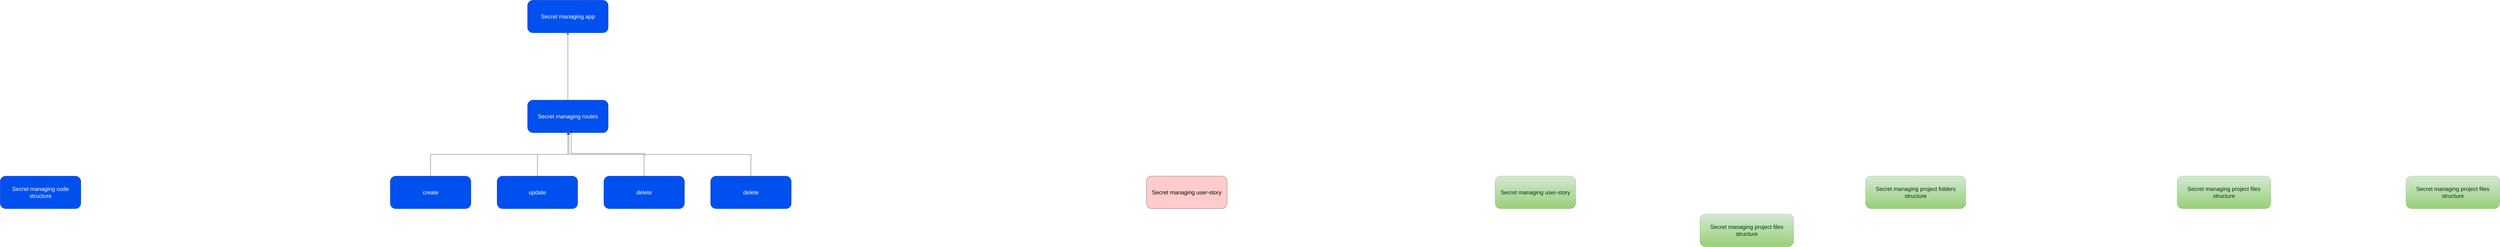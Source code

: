 <mxfile version="26.0.16">
  <diagram name="Page-1" id="yRqzTYOTjfUKaQn82znz">
    <mxGraphModel dx="4416" dy="1911" grid="1" gridSize="10" guides="1" tooltips="1" connect="1" arrows="1" fold="1" page="1" pageScale="1" pageWidth="1600" pageHeight="1200" math="0" shadow="0">
      <root>
        <mxCell id="0" />
        <mxCell id="1" parent="0" />
        <mxCell id="OE18YYVp4GpnSYSLuLPd-21" style="edgeStyle=orthogonalEdgeStyle;rounded=0;orthogonalLoop=1;jettySize=auto;html=1;exitX=0.5;exitY=0;exitDx=0;exitDy=0;" edge="1" parent="1" source="OE18YYVp4GpnSYSLuLPd-1" target="OE18YYVp4GpnSYSLuLPd-20">
          <mxGeometry relative="1" as="geometry" />
        </mxCell>
        <mxCell id="OE18YYVp4GpnSYSLuLPd-1" value="&lt;font style=&quot;font-size: 26px;&quot;&gt;Secret managing routes&lt;/font&gt;" style="rounded=1;whiteSpace=wrap;html=1;arcSize=17;fillColor=#0050ef;fontColor=#ffffff;strokeColor=#001DBC;" vertex="1" parent="1">
          <mxGeometry x="440" y="-420" width="370" height="150" as="geometry" />
        </mxCell>
        <mxCell id="OE18YYVp4GpnSYSLuLPd-7" style="edgeStyle=orthogonalEdgeStyle;rounded=0;orthogonalLoop=1;jettySize=auto;html=1;exitX=0.5;exitY=0;exitDx=0;exitDy=0;" edge="1" parent="1" source="OE18YYVp4GpnSYSLuLPd-2" target="OE18YYVp4GpnSYSLuLPd-1">
          <mxGeometry relative="1" as="geometry" />
        </mxCell>
        <mxCell id="OE18YYVp4GpnSYSLuLPd-2" value="&lt;font style=&quot;font-size: 26px;&quot;&gt;create&lt;/font&gt;" style="rounded=1;whiteSpace=wrap;html=1;arcSize=17;fillColor=#0050ef;fontColor=#ffffff;strokeColor=#001DBC;" vertex="1" parent="1">
          <mxGeometry x="-190" y="-70" width="370" height="150" as="geometry" />
        </mxCell>
        <mxCell id="OE18YYVp4GpnSYSLuLPd-9" style="edgeStyle=orthogonalEdgeStyle;rounded=0;orthogonalLoop=1;jettySize=auto;html=1;exitX=0.5;exitY=0;exitDx=0;exitDy=0;" edge="1" parent="1" source="OE18YYVp4GpnSYSLuLPd-3">
          <mxGeometry relative="1" as="geometry">
            <mxPoint x="640" y="-280" as="targetPoint" />
          </mxGeometry>
        </mxCell>
        <mxCell id="OE18YYVp4GpnSYSLuLPd-3" value="&lt;font style=&quot;font-size: 26px;&quot;&gt;delete&lt;/font&gt;" style="rounded=1;whiteSpace=wrap;html=1;arcSize=17;fillColor=#0050ef;fontColor=#ffffff;strokeColor=#001DBC;" vertex="1" parent="1">
          <mxGeometry x="790" y="-70" width="370" height="150" as="geometry" />
        </mxCell>
        <mxCell id="OE18YYVp4GpnSYSLuLPd-10" style="edgeStyle=orthogonalEdgeStyle;rounded=0;orthogonalLoop=1;jettySize=auto;html=1;exitX=0.5;exitY=0;exitDx=0;exitDy=0;" edge="1" parent="1" source="OE18YYVp4GpnSYSLuLPd-5">
          <mxGeometry relative="1" as="geometry">
            <mxPoint x="630" y="-270" as="targetPoint" />
          </mxGeometry>
        </mxCell>
        <mxCell id="OE18YYVp4GpnSYSLuLPd-5" value="&lt;font style=&quot;font-size: 26px;&quot;&gt;delete&lt;/font&gt;" style="rounded=1;whiteSpace=wrap;html=1;arcSize=17;fillColor=#0050ef;fontColor=#ffffff;strokeColor=#001DBC;" vertex="1" parent="1">
          <mxGeometry x="1280" y="-70" width="370" height="150" as="geometry" />
        </mxCell>
        <mxCell id="OE18YYVp4GpnSYSLuLPd-8" style="edgeStyle=orthogonalEdgeStyle;rounded=0;orthogonalLoop=1;jettySize=auto;html=1;exitX=0.5;exitY=0;exitDx=0;exitDy=0;" edge="1" parent="1" source="OE18YYVp4GpnSYSLuLPd-6" target="OE18YYVp4GpnSYSLuLPd-1">
          <mxGeometry relative="1" as="geometry" />
        </mxCell>
        <mxCell id="OE18YYVp4GpnSYSLuLPd-6" value="&lt;font style=&quot;font-size: 26px;&quot;&gt;update&lt;/font&gt;" style="rounded=1;whiteSpace=wrap;html=1;arcSize=17;fillColor=#0050ef;fontColor=#ffffff;strokeColor=#001DBC;" vertex="1" parent="1">
          <mxGeometry x="300" y="-70" width="370" height="150" as="geometry" />
        </mxCell>
        <mxCell id="OE18YYVp4GpnSYSLuLPd-12" value="&lt;font style=&quot;font-size: 26px; color: rgb(0, 0, 0);&quot;&gt;Secret managing user-story&lt;/font&gt;" style="rounded=1;whiteSpace=wrap;html=1;arcSize=17;fillColor=#ffcccc;strokeColor=#36393d;" vertex="1" parent="1">
          <mxGeometry x="3280" y="-70" width="370" height="150" as="geometry" />
        </mxCell>
        <mxCell id="OE18YYVp4GpnSYSLuLPd-13" value="&lt;font style=&quot;font-size: 26px; color: rgb(0, 51, 0);&quot;&gt;Secret managing user-story&lt;/font&gt;" style="rounded=1;whiteSpace=wrap;html=1;arcSize=17;fillColor=#d5e8d4;strokeColor=#82b366;gradientColor=#97d077;" vertex="1" parent="1">
          <mxGeometry x="4880" y="-70" width="370" height="150" as="geometry" />
        </mxCell>
        <mxCell id="OE18YYVp4GpnSYSLuLPd-14" value="&lt;font style=&quot;font-size: 26px; color: rgb(0, 51, 0);&quot;&gt;Secret managing project folders structure&lt;/font&gt;" style="rounded=1;whiteSpace=wrap;html=1;arcSize=17;fillColor=#d5e8d4;strokeColor=#82b366;gradientColor=#97d077;" vertex="1" parent="1">
          <mxGeometry x="6580" y="-70" width="460" height="150" as="geometry" />
        </mxCell>
        <mxCell id="OE18YYVp4GpnSYSLuLPd-15" value="&lt;font style=&quot;font-size: 26px; color: rgb(0, 51, 0);&quot;&gt;Secret managing project files structure&lt;/font&gt;" style="rounded=1;whiteSpace=wrap;html=1;arcSize=17;fillColor=#d5e8d4;strokeColor=#82b366;gradientColor=#97d077;" vertex="1" parent="1">
          <mxGeometry x="8010" y="-70" width="430" height="150" as="geometry" />
        </mxCell>
        <mxCell id="OE18YYVp4GpnSYSLuLPd-17" value="&lt;font style=&quot;font-size: 26px; color: rgb(0, 51, 0);&quot;&gt;Secret managing project files structure&lt;/font&gt;" style="rounded=1;whiteSpace=wrap;html=1;arcSize=17;fillColor=#d5e8d4;strokeColor=#82b366;gradientColor=#97d077;" vertex="1" parent="1">
          <mxGeometry x="9060" y="-70" width="430" height="150" as="geometry" />
        </mxCell>
        <mxCell id="OE18YYVp4GpnSYSLuLPd-18" value="&lt;font style=&quot;font-size: 26px; color: rgb(0, 51, 0);&quot;&gt;Secret managing project files structure&lt;/font&gt;" style="rounded=1;whiteSpace=wrap;html=1;arcSize=17;fillColor=#d5e8d4;strokeColor=#82b366;gradientColor=#97d077;" vertex="1" parent="1">
          <mxGeometry x="5820" y="105" width="430" height="150" as="geometry" />
        </mxCell>
        <mxCell id="OE18YYVp4GpnSYSLuLPd-19" value="&lt;font style=&quot;font-size: 26px;&quot;&gt;Secret managing code structure&lt;/font&gt;" style="rounded=1;whiteSpace=wrap;html=1;arcSize=17;fillColor=#0050ef;fontColor=#ffffff;strokeColor=#001DBC;" vertex="1" parent="1">
          <mxGeometry x="-1980" y="-70" width="370" height="150" as="geometry" />
        </mxCell>
        <mxCell id="OE18YYVp4GpnSYSLuLPd-20" value="&lt;font style=&quot;font-size: 26px;&quot;&gt;Secret managing app&lt;/font&gt;" style="rounded=1;whiteSpace=wrap;html=1;arcSize=17;fillColor=#0050ef;fontColor=#ffffff;strokeColor=#001DBC;" vertex="1" parent="1">
          <mxGeometry x="440" y="-880" width="370" height="150" as="geometry" />
        </mxCell>
      </root>
    </mxGraphModel>
  </diagram>
</mxfile>
